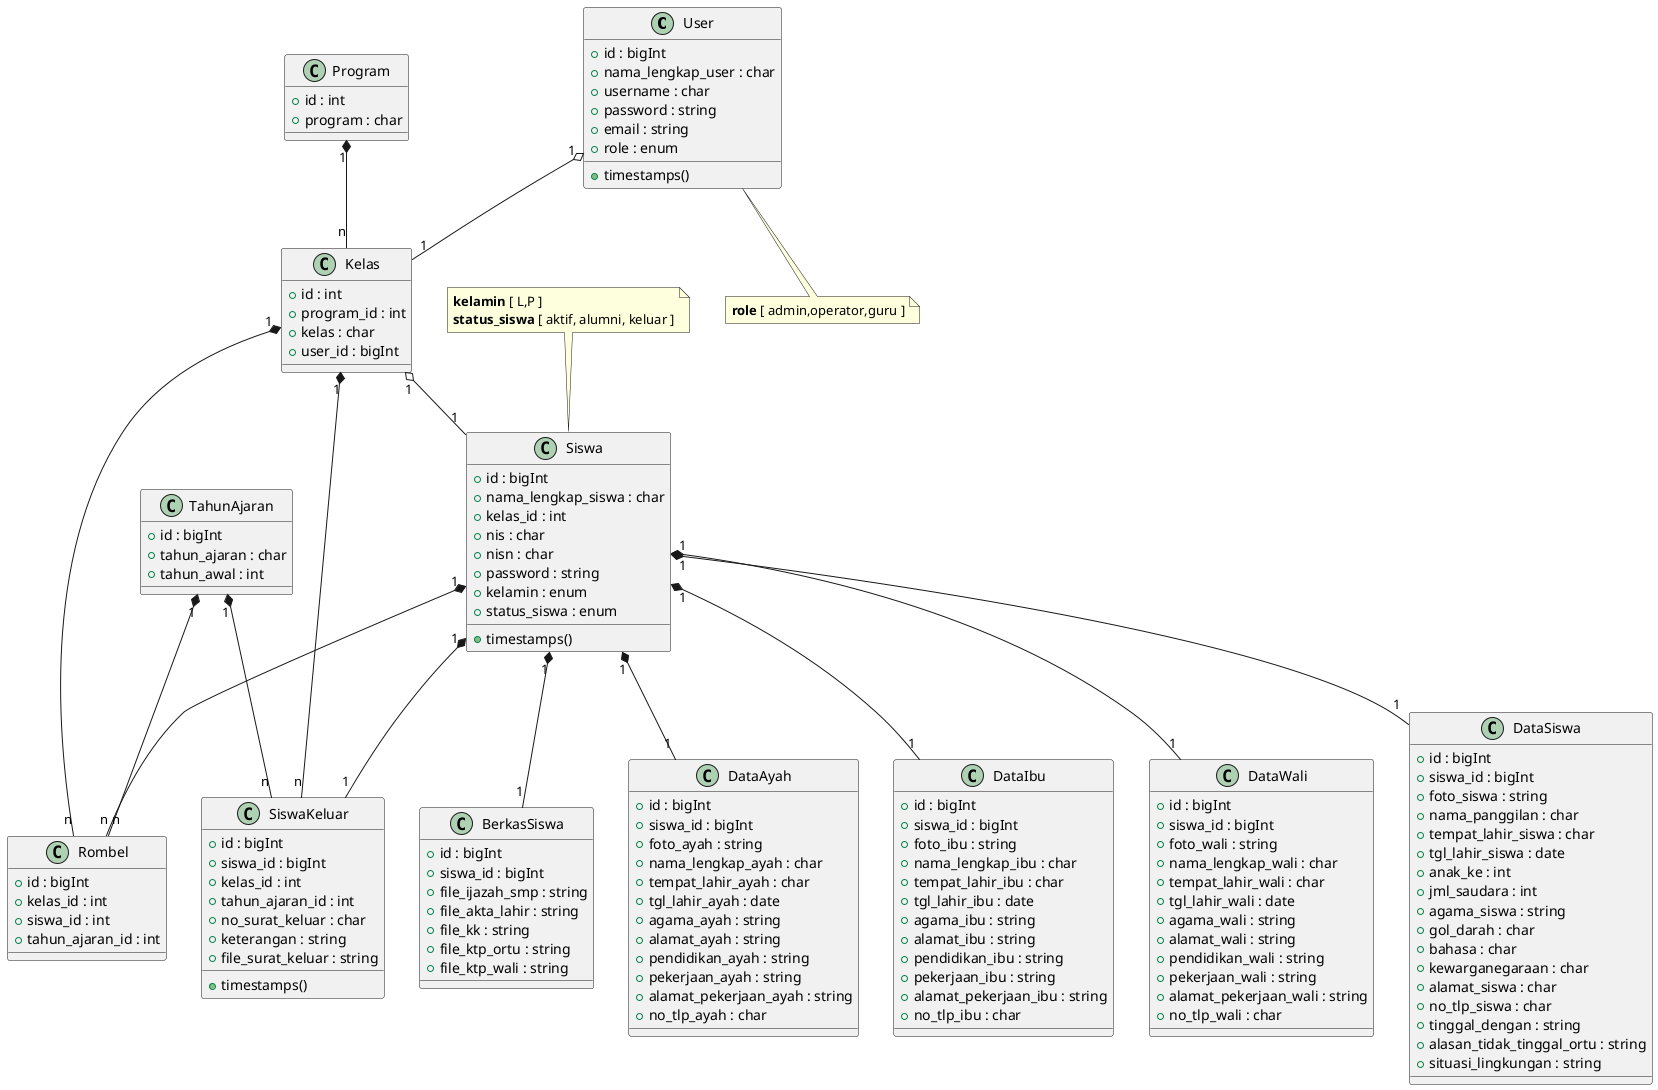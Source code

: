 @startuml Bukdis V.2

class User {
    + id : bigInt
    + nama_lengkap_user : char
    + username : char
    + password : string
    + email : string
    + role : enum
    + timestamps()
}

class Program{
    + id : int
    + program : char
}

class Kelas{
    + id : int
    + program_id : int
    + kelas : char
    + user_id : bigInt
}

class TahunAjaran {
    + id : bigInt
    + tahun_ajaran : char 
    + tahun_awal : int
}

class Siswa{
    + id : bigInt
    + nama_lengkap_siswa : char
    + kelas_id : int
    + nis : char
    + nisn : char
    + password : string
    + kelamin : enum
    + status_siswa : enum
    + timestamps()
}

class Rombel {
    + id : bigInt
    + kelas_id : int
    + siswa_id : int
    + tahun_ajaran_id : int
}

Class SiswaKeluar {
    + id : bigInt
    + siswa_id : bigInt
    + kelas_id : int
    + tahun_ajaran_id : int
    + no_surat_keluar : char
    + keterangan : string
    + file_surat_keluar : string
    + timestamps()
}

class DataSiswa {
    + id : bigInt
    + siswa_id : bigInt
    + foto_siswa : string
    + nama_panggilan : char
    + tempat_lahir_siswa : char
    + tgl_lahir_siswa : date
    + anak_ke : int
    + jml_saudara : int
    + agama_siswa : string
    + gol_darah : char
    + bahasa : char
    + kewarganegaraan : char
    + alamat_siswa : char
    + no_tlp_siswa : char
    + tinggal_dengan : string
    + alasan_tidak_tinggal_ortu : string
    + situasi_lingkungan : string
}

class BerkasSiswa {
    + id : bigInt
    + siswa_id : bigInt
    + file_ijazah_smp : string
    + file_akta_lahir : string
    + file_kk : string
    + file_ktp_ortu : string
    + file_ktp_wali : string
}

class DataAyah {
    + id : bigInt
    + siswa_id : bigInt
    + foto_ayah : string
    + nama_lengkap_ayah : char
    + tempat_lahir_ayah : char
    + tgl_lahir_ayah : date
    + agama_ayah : string
    + alamat_ayah : string
    + pendidikan_ayah : string
    + pekerjaan_ayah : string
    + alamat_pekerjaan_ayah : string
    + no_tlp_ayah : char
}

class DataIbu {
    + id : bigInt
    + siswa_id : bigInt
    + foto_ibu : string
    + nama_lengkap_ibu : char
    + tempat_lahir_ibu : char
    + tgl_lahir_ibu : date
    + agama_ibu : string
    + alamat_ibu : string
    + pendidikan_ibu : string
    + pekerjaan_ibu : string
    + alamat_pekerjaan_ibu : string
    + no_tlp_ibu : char
}

class DataWali {
    + id : bigInt
    + siswa_id : bigInt
    + foto_wali : string
    + nama_lengkap_wali : char
    + tempat_lahir_wali : char
    + tgl_lahir_wali : date
    + agama_wali : string
    + alamat_wali : string
    + pendidikan_wali : string
    + pekerjaan_wali : string
    + alamat_pekerjaan_wali : string
    + no_tlp_wali : char
}


User "1" o-- "1" Kelas
Program "1" *-- "n" Kelas

Kelas "1" o-- "1" Siswa
Kelas "1" *-- "n" Rombel

TahunAjaran "1" *-- "n" Rombel

Siswa "1" *-- "1" DataSiswa
Siswa "1" *-- "1" BerkasSiswa
Siswa "1" *-- "1" DataAyah
Siswa "1" *-- "1" DataIbu
Siswa "1" *-- "1" DataWali
Siswa "1" *-- "n" Rombel

Siswa "1" *-- "1" SiswaKeluar
Kelas "1" *-- "n" SiswaKeluar
TahunAjaran "1" *-- "n" SiswaKeluar

note bottom of User 
<b>role</b> [ admin,operator,guru ]
end note

note top of Siswa 
<b>kelamin</b> [ L,P ]
<b>status_siswa</b> [ aktif, alumni, keluar ]
end note

@enduml